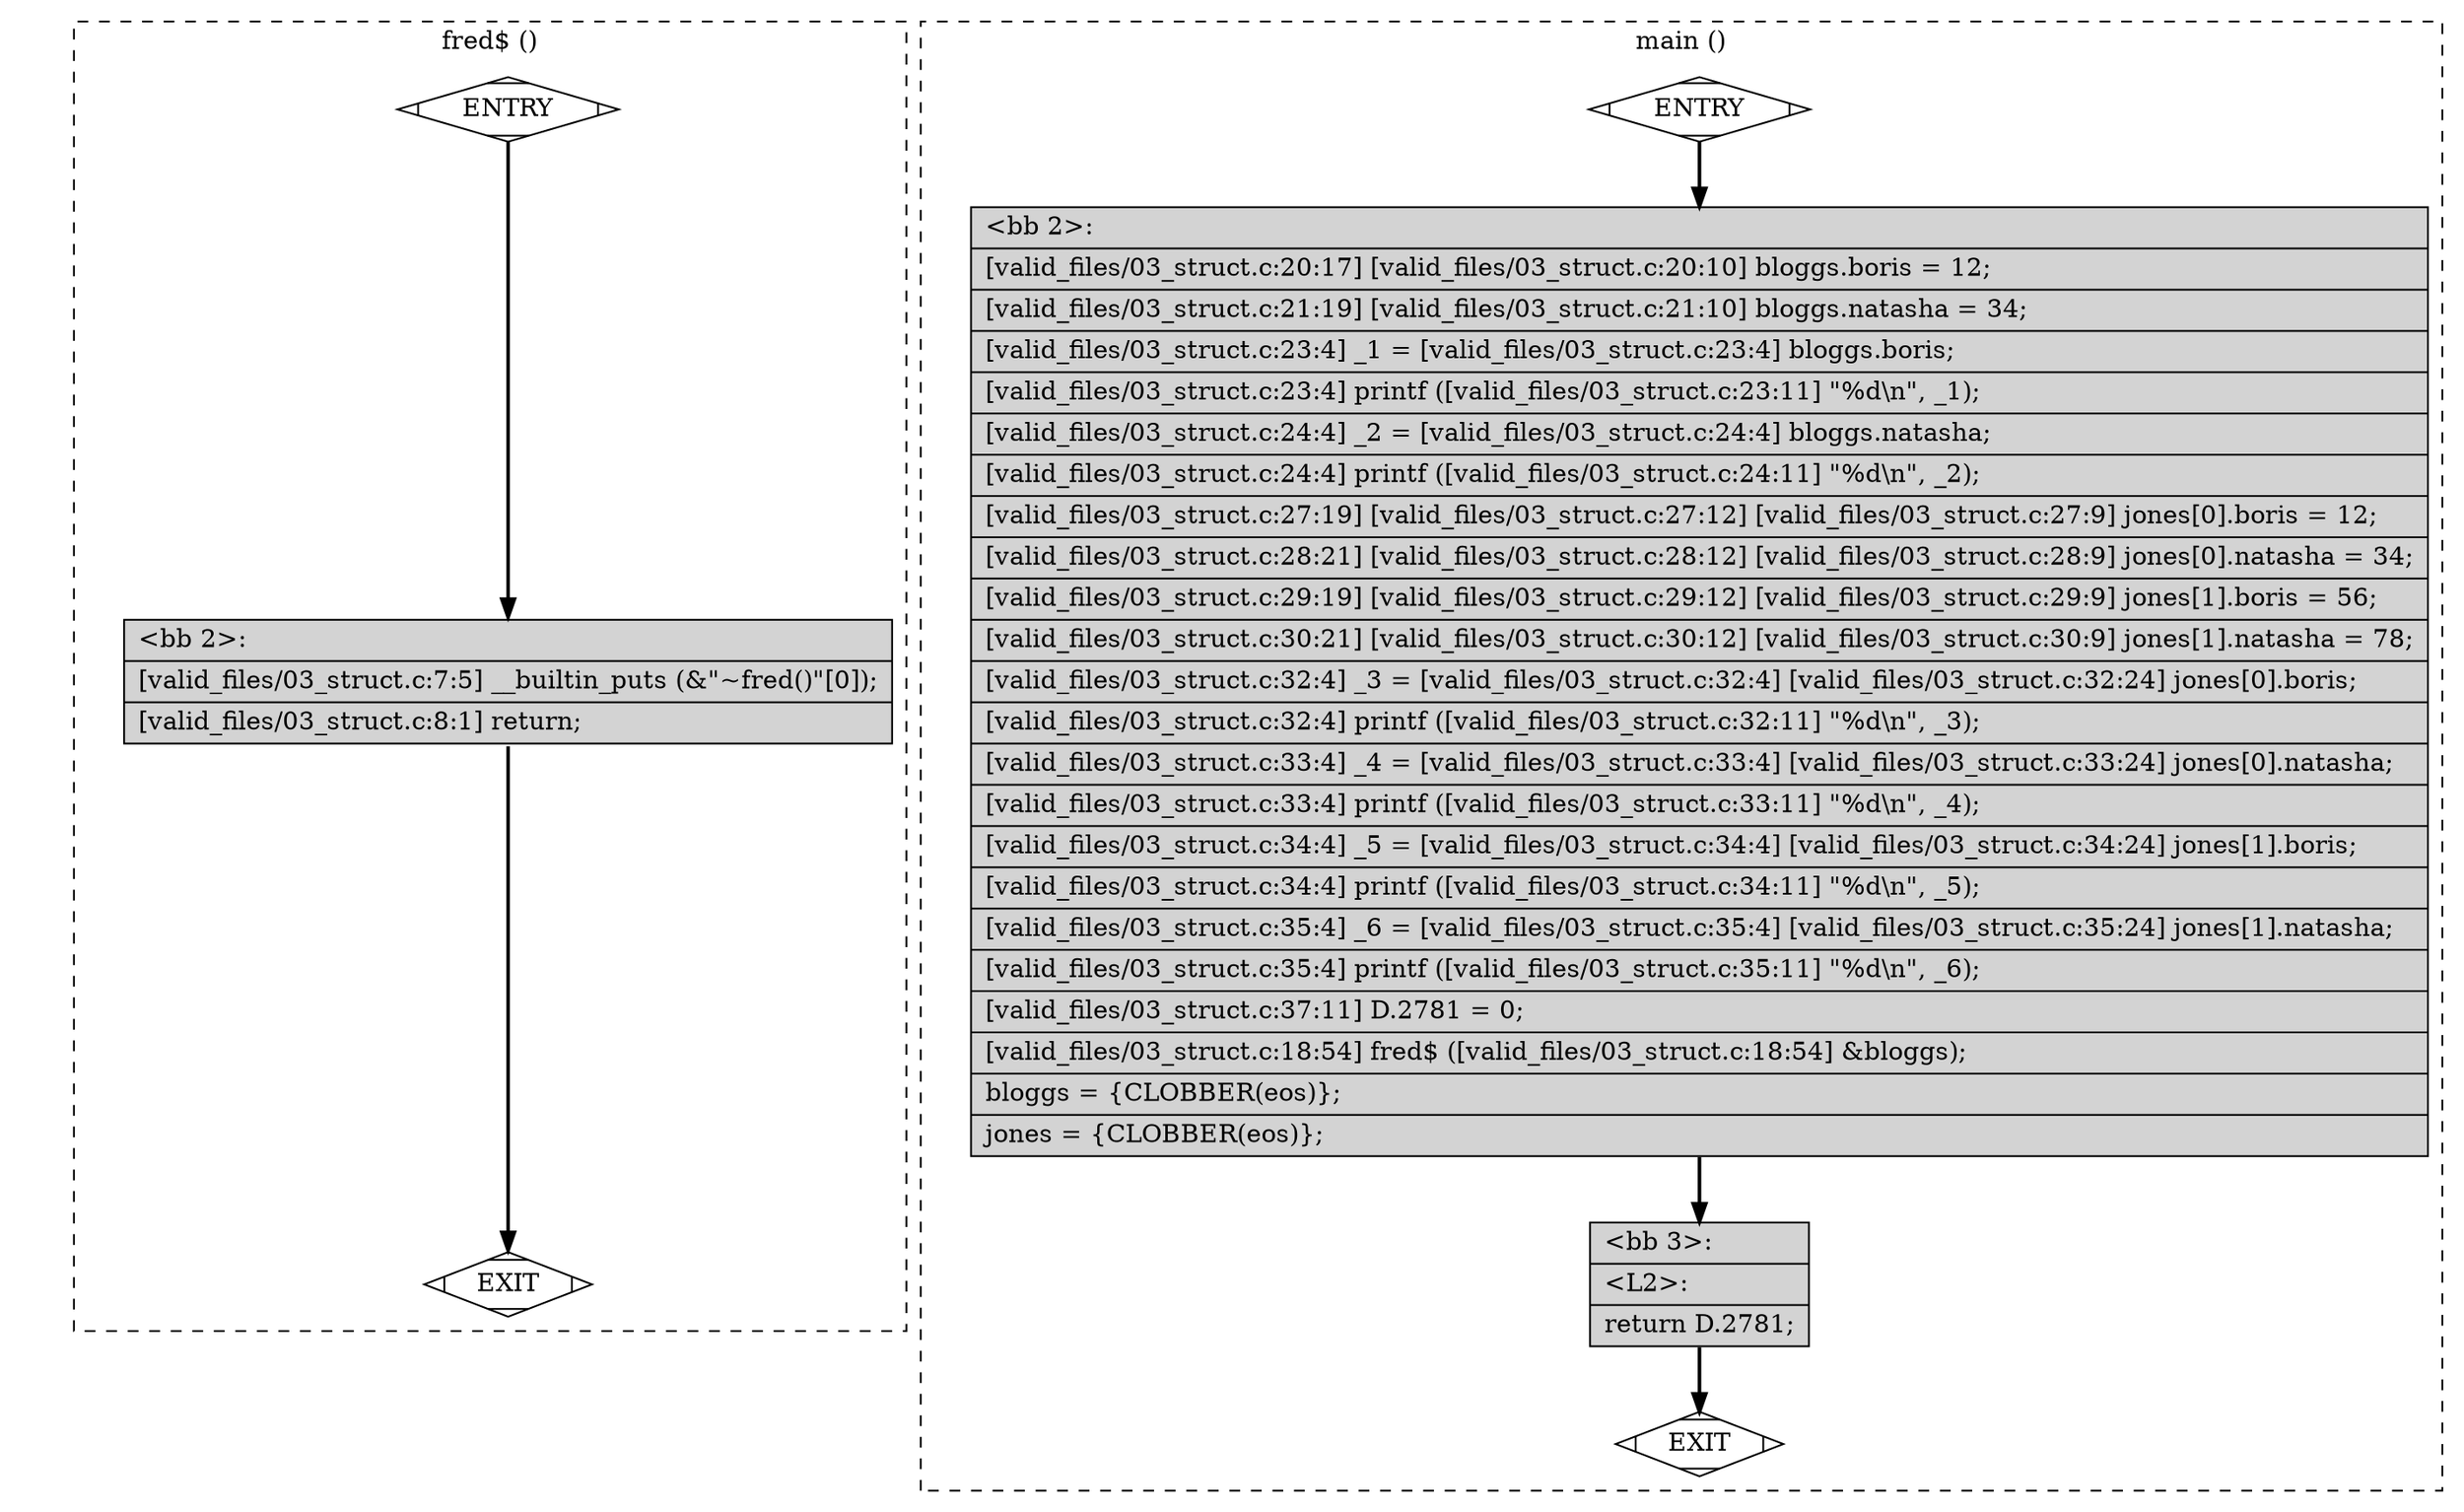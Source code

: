 digraph "a-03_struct.c.015t.cfg" {
overlap=false;
subgraph "cluster_fred$" {
	style="dashed";
	color="black";
	label="fred$ ()";
	fn_0_basic_block_0 [shape=Mdiamond,style=filled,fillcolor=white,label="ENTRY"];

	fn_0_basic_block_1 [shape=Mdiamond,style=filled,fillcolor=white,label="EXIT"];

	fn_0_basic_block_2 [shape=record,style=filled,fillcolor=lightgrey,label="{\<bb\ 2\>:\l\
|[valid_files/03_struct.c:7:5]\ __builtin_puts\ (&\"~fred()\"[0]);\l\
|[valid_files/03_struct.c:8:1]\ return;\l\
}"];

	fn_0_basic_block_0:s -> fn_0_basic_block_2:n [style="solid,bold",color=black,weight=100,constraint=true];
	fn_0_basic_block_2:s -> fn_0_basic_block_1:n [style="solid,bold",color=black,weight=10,constraint=true];
	fn_0_basic_block_0:s -> fn_0_basic_block_1:n [style="invis",constraint=true];
}
subgraph "cluster_main" {
	style="dashed";
	color="black";
	label="main ()";
	fn_1_basic_block_0 [shape=Mdiamond,style=filled,fillcolor=white,label="ENTRY"];

	fn_1_basic_block_1 [shape=Mdiamond,style=filled,fillcolor=white,label="EXIT"];

	fn_1_basic_block_2 [shape=record,style=filled,fillcolor=lightgrey,label="{\<bb\ 2\>:\l\
|[valid_files/03_struct.c:20:17]\ [valid_files/03_struct.c:20:10]\ bloggs.boris\ =\ 12;\l\
|[valid_files/03_struct.c:21:19]\ [valid_files/03_struct.c:21:10]\ bloggs.natasha\ =\ 34;\l\
|[valid_files/03_struct.c:23:4]\ _1\ =\ [valid_files/03_struct.c:23:4]\ bloggs.boris;\l\
|[valid_files/03_struct.c:23:4]\ printf\ ([valid_files/03_struct.c:23:11]\ \"%d\\n\",\ _1);\l\
|[valid_files/03_struct.c:24:4]\ _2\ =\ [valid_files/03_struct.c:24:4]\ bloggs.natasha;\l\
|[valid_files/03_struct.c:24:4]\ printf\ ([valid_files/03_struct.c:24:11]\ \"%d\\n\",\ _2);\l\
|[valid_files/03_struct.c:27:19]\ [valid_files/03_struct.c:27:12]\ [valid_files/03_struct.c:27:9]\ jones[0].boris\ =\ 12;\l\
|[valid_files/03_struct.c:28:21]\ [valid_files/03_struct.c:28:12]\ [valid_files/03_struct.c:28:9]\ jones[0].natasha\ =\ 34;\l\
|[valid_files/03_struct.c:29:19]\ [valid_files/03_struct.c:29:12]\ [valid_files/03_struct.c:29:9]\ jones[1].boris\ =\ 56;\l\
|[valid_files/03_struct.c:30:21]\ [valid_files/03_struct.c:30:12]\ [valid_files/03_struct.c:30:9]\ jones[1].natasha\ =\ 78;\l\
|[valid_files/03_struct.c:32:4]\ _3\ =\ [valid_files/03_struct.c:32:4]\ [valid_files/03_struct.c:32:24]\ jones[0].boris;\l\
|[valid_files/03_struct.c:32:4]\ printf\ ([valid_files/03_struct.c:32:11]\ \"%d\\n\",\ _3);\l\
|[valid_files/03_struct.c:33:4]\ _4\ =\ [valid_files/03_struct.c:33:4]\ [valid_files/03_struct.c:33:24]\ jones[0].natasha;\l\
|[valid_files/03_struct.c:33:4]\ printf\ ([valid_files/03_struct.c:33:11]\ \"%d\\n\",\ _4);\l\
|[valid_files/03_struct.c:34:4]\ _5\ =\ [valid_files/03_struct.c:34:4]\ [valid_files/03_struct.c:34:24]\ jones[1].boris;\l\
|[valid_files/03_struct.c:34:4]\ printf\ ([valid_files/03_struct.c:34:11]\ \"%d\\n\",\ _5);\l\
|[valid_files/03_struct.c:35:4]\ _6\ =\ [valid_files/03_struct.c:35:4]\ [valid_files/03_struct.c:35:24]\ jones[1].natasha;\l\
|[valid_files/03_struct.c:35:4]\ printf\ ([valid_files/03_struct.c:35:11]\ \"%d\\n\",\ _6);\l\
|[valid_files/03_struct.c:37:11]\ D.2781\ =\ 0;\l\
|[valid_files/03_struct.c:18:54]\ fred$\ ([valid_files/03_struct.c:18:54]\ &bloggs);\l\
|bloggs\ =\ \{CLOBBER(eos)\};\l\
|jones\ =\ \{CLOBBER(eos)\};\l\
}"];

	fn_1_basic_block_3 [shape=record,style=filled,fillcolor=lightgrey,label="{\<bb\ 3\>:\l\
|\<L2\>:\l\
|return\ D.2781;\l\
}"];

	fn_1_basic_block_0:s -> fn_1_basic_block_2:n [style="solid,bold",color=black,weight=100,constraint=true];
	fn_1_basic_block_2:s -> fn_1_basic_block_3:n [style="solid,bold",color=black,weight=100,constraint=true];
	fn_1_basic_block_3:s -> fn_1_basic_block_1:n [style="solid,bold",color=black,weight=10,constraint=true];
	fn_1_basic_block_0:s -> fn_1_basic_block_1:n [style="invis",constraint=true];
}
}
